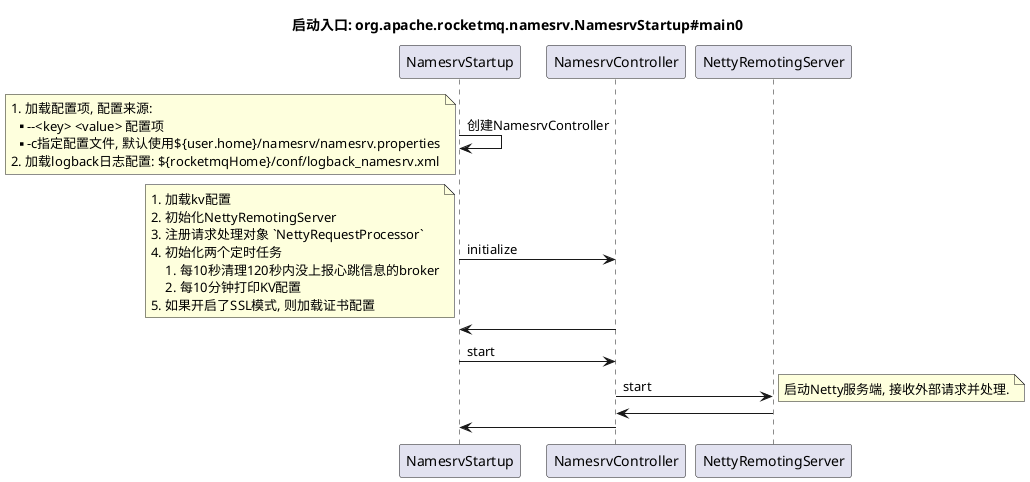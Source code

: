 @startuml

title 启动入口: org.apache.rocketmq.namesrv.NamesrvStartup#main0

NamesrvStartup -> NamesrvStartup : 创建NamesrvController
note left
# 加载配置项, 配置来源:
** --<key> <value> 配置项
** -c指定配置文件, 默认使用${user.home}/namesrv/namesrv.properties
# 加载logback日志配置: ${rocketmqHome}/conf/logback_namesrv.xml
end note

NamesrvStartup -> NamesrvController : initialize

note left
# 加载kv配置
# 初始化NettyRemotingServer
# 注册请求处理对象 `NettyRequestProcessor`
# 初始化两个定时任务
## 每10秒清理120秒内没上报心跳信息的broker
## 每10分钟打印KV配置
# 如果开启了SSL模式, 则加载证书配置
end note

NamesrvController -> NamesrvStartup
NamesrvStartup -> NamesrvController : start

NamesrvController -> NettyRemotingServer : start
note right
启动Netty服务端, 接收外部请求并处理.
end note

NettyRemotingServer -> NamesrvController
NamesrvController -> NamesrvStartup

@enduml
